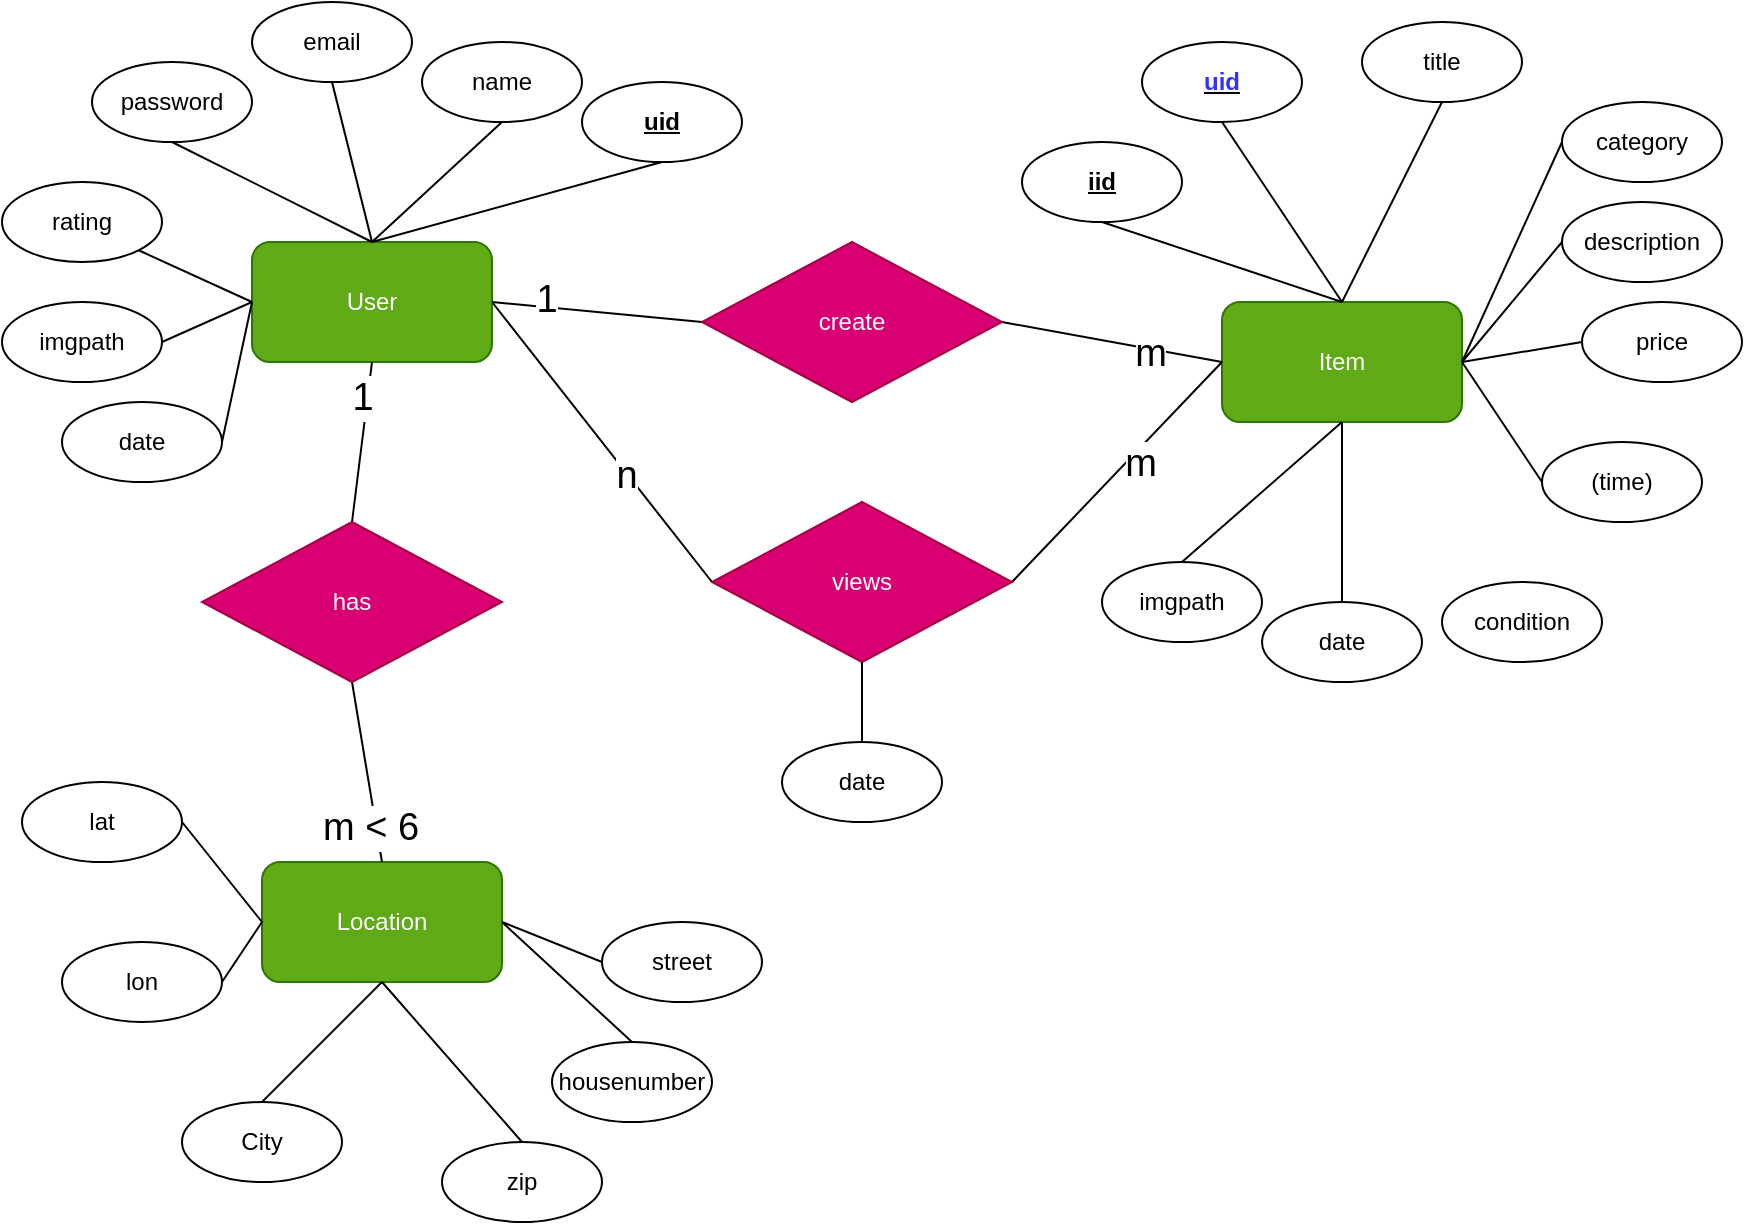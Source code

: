 <mxfile version="15.4.0" type="device"><diagram id="upSYuj-Emi52TLh0SFod" name="Page-1"><mxGraphModel dx="2272" dy="770" grid="1" gridSize="10" guides="1" tooltips="1" connect="1" arrows="1" fold="1" page="1" pageScale="1" pageWidth="850" pageHeight="1100" math="0" shadow="0"><root><mxCell id="0"/><mxCell id="1" parent="0"/><mxCell id="87zOLOv3OQOaKh2De3vN-56" style="edgeStyle=none;rounded=0;orthogonalLoop=1;jettySize=auto;html=1;exitX=1;exitY=0.5;exitDx=0;exitDy=0;entryX=0;entryY=0.5;entryDx=0;entryDy=0;fontSize=19;endArrow=none;endFill=0;" parent="1" source="87zOLOv3OQOaKh2De3vN-1" target="87zOLOv3OQOaKh2De3vN-55" edge="1"><mxGeometry relative="1" as="geometry"/></mxCell><mxCell id="87zOLOv3OQOaKh2De3vN-60" value="n" style="edgeLabel;html=1;align=center;verticalAlign=middle;resizable=0;points=[];fontSize=19;" parent="87zOLOv3OQOaKh2De3vN-56" vertex="1" connectable="0"><mxGeometry x="0.238" y="-1" relative="1" as="geometry"><mxPoint as="offset"/></mxGeometry></mxCell><mxCell id="87zOLOv3OQOaKh2De3vN-1" value="User" style="rounded=1;whiteSpace=wrap;html=1;fillColor=#60a917;strokeColor=#2D7600;fontColor=#ffffff;" parent="1" vertex="1"><mxGeometry x="105" y="270" width="120" height="60" as="geometry"/></mxCell><mxCell id="87zOLOv3OQOaKh2De3vN-2" value="Item" style="rounded=1;whiteSpace=wrap;html=1;fillColor=#60a917;strokeColor=#2D7600;fontColor=#ffffff;" parent="1" vertex="1"><mxGeometry x="590" y="300" width="120" height="60" as="geometry"/></mxCell><mxCell id="87zOLOv3OQOaKh2De3vN-3" value="Location" style="rounded=1;whiteSpace=wrap;html=1;fillColor=#60a917;strokeColor=#2D7600;fontColor=#ffffff;" parent="1" vertex="1"><mxGeometry x="110" y="580" width="120" height="60" as="geometry"/></mxCell><mxCell id="87zOLOv3OQOaKh2De3vN-8" style="rounded=0;orthogonalLoop=1;jettySize=auto;html=1;exitX=0;exitY=0.5;exitDx=0;exitDy=0;entryX=1;entryY=0.5;entryDx=0;entryDy=0;endArrow=none;endFill=0;" parent="1" source="87zOLOv3OQOaKh2De3vN-6" target="87zOLOv3OQOaKh2De3vN-1" edge="1"><mxGeometry relative="1" as="geometry"/></mxCell><mxCell id="87zOLOv3OQOaKh2De3vN-19" value="1" style="edgeLabel;html=1;align=center;verticalAlign=middle;resizable=0;points=[];fontSize=19;" parent="87zOLOv3OQOaKh2De3vN-8" vertex="1" connectable="0"><mxGeometry x="0.5" y="-4" relative="1" as="geometry"><mxPoint as="offset"/></mxGeometry></mxCell><mxCell id="87zOLOv3OQOaKh2De3vN-9" style="rounded=0;orthogonalLoop=1;jettySize=auto;html=1;exitX=1;exitY=0.5;exitDx=0;exitDy=0;entryX=0;entryY=0.5;entryDx=0;entryDy=0;endArrow=none;endFill=0;" parent="1" source="87zOLOv3OQOaKh2De3vN-6" target="87zOLOv3OQOaKh2De3vN-2" edge="1"><mxGeometry relative="1" as="geometry"/></mxCell><mxCell id="87zOLOv3OQOaKh2De3vN-18" value="m" style="edgeLabel;html=1;align=center;verticalAlign=middle;resizable=0;points=[];fontSize=19;" parent="87zOLOv3OQOaKh2De3vN-9" vertex="1" connectable="0"><mxGeometry x="0.367" y="-2" relative="1" as="geometry"><mxPoint x="-1" as="offset"/></mxGeometry></mxCell><mxCell id="87zOLOv3OQOaKh2De3vN-6" value="create" style="rhombus;whiteSpace=wrap;html=1;fillColor=#d80073;strokeColor=#A50040;fontColor=#ffffff;" parent="1" vertex="1"><mxGeometry x="330" y="270" width="150" height="80" as="geometry"/></mxCell><mxCell id="87zOLOv3OQOaKh2De3vN-47" style="edgeStyle=none;rounded=0;orthogonalLoop=1;jettySize=auto;html=1;exitX=0.5;exitY=1;exitDx=0;exitDy=0;entryX=0.5;entryY=0;entryDx=0;entryDy=0;fontSize=19;endArrow=none;endFill=0;" parent="1" source="87zOLOv3OQOaKh2De3vN-11" target="87zOLOv3OQOaKh2De3vN-3" edge="1"><mxGeometry relative="1" as="geometry"/></mxCell><mxCell id="87zOLOv3OQOaKh2De3vN-50" value="m &amp;lt; 6" style="edgeLabel;html=1;align=center;verticalAlign=middle;resizable=0;points=[];fontSize=19;" parent="87zOLOv3OQOaKh2De3vN-47" vertex="1" connectable="0"><mxGeometry x="0.6" y="-3" relative="1" as="geometry"><mxPoint as="offset"/></mxGeometry></mxCell><mxCell id="87zOLOv3OQOaKh2De3vN-48" style="edgeStyle=none;rounded=0;orthogonalLoop=1;jettySize=auto;html=1;exitX=0.5;exitY=0;exitDx=0;exitDy=0;entryX=0.5;entryY=1;entryDx=0;entryDy=0;fontSize=19;endArrow=none;endFill=0;" parent="1" source="87zOLOv3OQOaKh2De3vN-11" target="87zOLOv3OQOaKh2De3vN-1" edge="1"><mxGeometry relative="1" as="geometry"/></mxCell><mxCell id="87zOLOv3OQOaKh2De3vN-49" value="1" style="edgeLabel;html=1;align=center;verticalAlign=middle;resizable=0;points=[];fontSize=19;" parent="87zOLOv3OQOaKh2De3vN-48" vertex="1" connectable="0"><mxGeometry x="0.532" y="3" relative="1" as="geometry"><mxPoint as="offset"/></mxGeometry></mxCell><mxCell id="87zOLOv3OQOaKh2De3vN-11" value="has" style="rhombus;whiteSpace=wrap;html=1;fillColor=#d80073;strokeColor=#A50040;fontColor=#ffffff;" parent="1" vertex="1"><mxGeometry x="80" y="410" width="150" height="80" as="geometry"/></mxCell><mxCell id="87zOLOv3OQOaKh2De3vN-13" style="edgeStyle=none;rounded=0;orthogonalLoop=1;jettySize=auto;html=1;exitX=0.5;exitY=1;exitDx=0;exitDy=0;entryX=0.5;entryY=0;entryDx=0;entryDy=0;endArrow=none;endFill=0;" parent="1" source="87zOLOv3OQOaKh2De3vN-12" target="87zOLOv3OQOaKh2De3vN-1" edge="1"><mxGeometry relative="1" as="geometry"/></mxCell><mxCell id="87zOLOv3OQOaKh2De3vN-12" value="&lt;u&gt;&lt;b&gt;uid&lt;/b&gt;&lt;/u&gt;" style="ellipse;whiteSpace=wrap;html=1;" parent="1" vertex="1"><mxGeometry x="270" y="190" width="80" height="40" as="geometry"/></mxCell><mxCell id="87zOLOv3OQOaKh2De3vN-15" style="edgeStyle=none;rounded=0;orthogonalLoop=1;jettySize=auto;html=1;exitX=0.5;exitY=1;exitDx=0;exitDy=0;entryX=0.5;entryY=0;entryDx=0;entryDy=0;endArrow=none;endFill=0;" parent="1" source="87zOLOv3OQOaKh2De3vN-14" target="87zOLOv3OQOaKh2De3vN-1" edge="1"><mxGeometry relative="1" as="geometry"/></mxCell><mxCell id="87zOLOv3OQOaKh2De3vN-14" value="name" style="ellipse;whiteSpace=wrap;html=1;" parent="1" vertex="1"><mxGeometry x="190" y="170" width="80" height="40" as="geometry"/></mxCell><mxCell id="87zOLOv3OQOaKh2De3vN-20" style="edgeStyle=none;rounded=0;orthogonalLoop=1;jettySize=auto;html=1;exitX=0.5;exitY=1;exitDx=0;exitDy=0;entryX=0.5;entryY=0;entryDx=0;entryDy=0;fontSize=19;endArrow=none;endFill=0;" parent="1" source="87zOLOv3OQOaKh2De3vN-16" target="87zOLOv3OQOaKh2De3vN-2" edge="1"><mxGeometry relative="1" as="geometry"/></mxCell><mxCell id="87zOLOv3OQOaKh2De3vN-16" value="&lt;u&gt;&lt;b&gt;iid&lt;/b&gt;&lt;/u&gt;" style="ellipse;whiteSpace=wrap;html=1;" parent="1" vertex="1"><mxGeometry x="490" y="220" width="80" height="40" as="geometry"/></mxCell><mxCell id="87zOLOv3OQOaKh2De3vN-54" style="edgeStyle=none;rounded=0;orthogonalLoop=1;jettySize=auto;html=1;exitX=0.5;exitY=1;exitDx=0;exitDy=0;entryX=0.5;entryY=0;entryDx=0;entryDy=0;fontSize=19;endArrow=none;endFill=0;" parent="1" source="87zOLOv3OQOaKh2De3vN-17" target="87zOLOv3OQOaKh2De3vN-2" edge="1"><mxGeometry relative="1" as="geometry"><mxPoint x="640" y="240" as="sourcePoint"/></mxGeometry></mxCell><mxCell id="87zOLOv3OQOaKh2De3vN-17" value="&lt;u&gt;&lt;b&gt;&lt;font color=&quot;#3333ff&quot;&gt;uid&lt;/font&gt;&lt;/b&gt;&lt;/u&gt;" style="ellipse;whiteSpace=wrap;html=1;" parent="1" vertex="1"><mxGeometry x="550" y="170" width="80" height="40" as="geometry"/></mxCell><mxCell id="87zOLOv3OQOaKh2De3vN-27" style="edgeStyle=none;rounded=0;orthogonalLoop=1;jettySize=auto;html=1;exitX=0.5;exitY=1;exitDx=0;exitDy=0;entryX=0.5;entryY=0;entryDx=0;entryDy=0;fontSize=19;endArrow=none;endFill=0;" parent="1" source="87zOLOv3OQOaKh2De3vN-23" target="87zOLOv3OQOaKh2De3vN-2" edge="1"><mxGeometry relative="1" as="geometry"/></mxCell><mxCell id="87zOLOv3OQOaKh2De3vN-23" value="title" style="ellipse;whiteSpace=wrap;html=1;" parent="1" vertex="1"><mxGeometry x="660" y="160" width="80" height="40" as="geometry"/></mxCell><mxCell id="87zOLOv3OQOaKh2De3vN-29" style="edgeStyle=none;rounded=0;orthogonalLoop=1;jettySize=auto;html=1;exitX=0.5;exitY=1;exitDx=0;exitDy=0;entryX=0.5;entryY=0;entryDx=0;entryDy=0;fontSize=19;endArrow=none;endFill=0;" parent="1" source="87zOLOv3OQOaKh2De3vN-24" target="87zOLOv3OQOaKh2De3vN-1" edge="1"><mxGeometry relative="1" as="geometry"/></mxCell><mxCell id="87zOLOv3OQOaKh2De3vN-24" value="email" style="ellipse;whiteSpace=wrap;html=1;" parent="1" vertex="1"><mxGeometry x="105" y="150" width="80" height="40" as="geometry"/></mxCell><mxCell id="87zOLOv3OQOaKh2De3vN-74" style="edgeStyle=none;rounded=0;orthogonalLoop=1;jettySize=auto;html=1;exitX=0;exitY=0.5;exitDx=0;exitDy=0;entryX=1;entryY=0.5;entryDx=0;entryDy=0;fontSize=19;endArrow=none;endFill=0;" parent="1" source="87zOLOv3OQOaKh2De3vN-25" target="87zOLOv3OQOaKh2De3vN-2" edge="1"><mxGeometry relative="1" as="geometry"/></mxCell><mxCell id="87zOLOv3OQOaKh2De3vN-25" value="price" style="ellipse;whiteSpace=wrap;html=1;" parent="1" vertex="1"><mxGeometry x="770" y="300" width="80" height="40" as="geometry"/></mxCell><mxCell id="87zOLOv3OQOaKh2De3vN-35" style="edgeStyle=none;rounded=0;orthogonalLoop=1;jettySize=auto;html=1;exitX=0;exitY=0.5;exitDx=0;exitDy=0;entryX=1;entryY=0.5;entryDx=0;entryDy=0;fontSize=19;endArrow=none;endFill=0;" parent="1" source="87zOLOv3OQOaKh2De3vN-31" target="87zOLOv3OQOaKh2De3vN-3" edge="1"><mxGeometry relative="1" as="geometry"/></mxCell><mxCell id="87zOLOv3OQOaKh2De3vN-31" value="street" style="ellipse;whiteSpace=wrap;html=1;" parent="1" vertex="1"><mxGeometry x="280" y="610" width="80" height="40" as="geometry"/></mxCell><mxCell id="87zOLOv3OQOaKh2De3vN-41" style="edgeStyle=none;rounded=0;orthogonalLoop=1;jettySize=auto;html=1;exitX=0.5;exitY=0;exitDx=0;exitDy=0;entryX=0.5;entryY=1;entryDx=0;entryDy=0;fontSize=19;endArrow=none;endFill=0;" parent="1" source="87zOLOv3OQOaKh2De3vN-32" target="87zOLOv3OQOaKh2De3vN-3" edge="1"><mxGeometry relative="1" as="geometry"/></mxCell><mxCell id="87zOLOv3OQOaKh2De3vN-32" value="zip" style="ellipse;whiteSpace=wrap;html=1;" parent="1" vertex="1"><mxGeometry x="200" y="720" width="80" height="40" as="geometry"/></mxCell><mxCell id="87zOLOv3OQOaKh2De3vN-40" style="edgeStyle=none;rounded=0;orthogonalLoop=1;jettySize=auto;html=1;exitX=0.5;exitY=0;exitDx=0;exitDy=0;entryX=1;entryY=0.5;entryDx=0;entryDy=0;fontSize=19;endArrow=none;endFill=0;" parent="1" source="87zOLOv3OQOaKh2De3vN-33" target="87zOLOv3OQOaKh2De3vN-3" edge="1"><mxGeometry relative="1" as="geometry"/></mxCell><mxCell id="87zOLOv3OQOaKh2De3vN-33" value="housenumber" style="ellipse;whiteSpace=wrap;html=1;" parent="1" vertex="1"><mxGeometry x="255" y="670" width="80" height="40" as="geometry"/></mxCell><mxCell id="87zOLOv3OQOaKh2De3vN-37" style="edgeStyle=none;rounded=0;orthogonalLoop=1;jettySize=auto;html=1;exitX=0.5;exitY=0;exitDx=0;exitDy=0;entryX=0.5;entryY=1;entryDx=0;entryDy=0;fontSize=19;endArrow=none;endFill=0;" parent="1" source="87zOLOv3OQOaKh2De3vN-34" target="87zOLOv3OQOaKh2De3vN-3" edge="1"><mxGeometry relative="1" as="geometry"/></mxCell><mxCell id="87zOLOv3OQOaKh2De3vN-34" value="City" style="ellipse;whiteSpace=wrap;html=1;" parent="1" vertex="1"><mxGeometry x="70" y="700" width="80" height="40" as="geometry"/></mxCell><mxCell id="87zOLOv3OQOaKh2De3vN-51" style="edgeStyle=none;rounded=0;orthogonalLoop=1;jettySize=auto;html=1;exitX=1;exitY=0.5;exitDx=0;exitDy=0;entryX=0;entryY=0.5;entryDx=0;entryDy=0;fontSize=19;endArrow=none;endFill=0;" parent="1" source="87zOLOv3OQOaKh2De3vN-42" target="87zOLOv3OQOaKh2De3vN-3" edge="1"><mxGeometry relative="1" as="geometry"/></mxCell><mxCell id="87zOLOv3OQOaKh2De3vN-42" value="lon" style="ellipse;whiteSpace=wrap;html=1;" parent="1" vertex="1"><mxGeometry x="10" y="620" width="80" height="40" as="geometry"/></mxCell><mxCell id="87zOLOv3OQOaKh2De3vN-44" style="edgeStyle=none;rounded=0;orthogonalLoop=1;jettySize=auto;html=1;exitX=1;exitY=0.5;exitDx=0;exitDy=0;entryX=0;entryY=0.5;entryDx=0;entryDy=0;fontSize=19;endArrow=none;endFill=0;" parent="1" source="87zOLOv3OQOaKh2De3vN-43" target="87zOLOv3OQOaKh2De3vN-3" edge="1"><mxGeometry relative="1" as="geometry"/></mxCell><mxCell id="87zOLOv3OQOaKh2De3vN-43" value="lat" style="ellipse;whiteSpace=wrap;html=1;" parent="1" vertex="1"><mxGeometry x="-10" y="540" width="80" height="40" as="geometry"/></mxCell><mxCell id="87zOLOv3OQOaKh2De3vN-45" style="edgeStyle=none;rounded=0;orthogonalLoop=1;jettySize=auto;html=1;exitX=1;exitY=0.5;exitDx=0;exitDy=0;fontSize=19;endArrow=none;endFill=0;" parent="1" source="87zOLOv3OQOaKh2De3vN-42" target="87zOLOv3OQOaKh2De3vN-42" edge="1"><mxGeometry relative="1" as="geometry"/></mxCell><mxCell id="87zOLOv3OQOaKh2De3vN-53" style="edgeStyle=none;rounded=0;orthogonalLoop=1;jettySize=auto;html=1;exitX=1;exitY=1;exitDx=0;exitDy=0;entryX=0;entryY=0.5;entryDx=0;entryDy=0;fontSize=19;endArrow=none;endFill=0;" parent="1" source="87zOLOv3OQOaKh2De3vN-52" target="87zOLOv3OQOaKh2De3vN-1" edge="1"><mxGeometry relative="1" as="geometry"/></mxCell><mxCell id="87zOLOv3OQOaKh2De3vN-52" value="rating" style="ellipse;whiteSpace=wrap;html=1;" parent="1" vertex="1"><mxGeometry x="-20" y="240" width="80" height="40" as="geometry"/></mxCell><mxCell id="87zOLOv3OQOaKh2De3vN-57" style="edgeStyle=none;rounded=0;orthogonalLoop=1;jettySize=auto;html=1;exitX=1;exitY=0.5;exitDx=0;exitDy=0;entryX=0;entryY=0.5;entryDx=0;entryDy=0;fontSize=19;endArrow=none;endFill=0;" parent="1" source="87zOLOv3OQOaKh2De3vN-55" target="87zOLOv3OQOaKh2De3vN-2" edge="1"><mxGeometry relative="1" as="geometry"/></mxCell><mxCell id="87zOLOv3OQOaKh2De3vN-61" value="m" style="edgeLabel;html=1;align=center;verticalAlign=middle;resizable=0;points=[];fontSize=19;" parent="87zOLOv3OQOaKh2De3vN-57" vertex="1" connectable="0"><mxGeometry x="0.144" y="-5" relative="1" as="geometry"><mxPoint as="offset"/></mxGeometry></mxCell><mxCell id="87zOLOv3OQOaKh2De3vN-55" value="views" style="rhombus;whiteSpace=wrap;html=1;fillColor=#d80073;strokeColor=#A50040;fontColor=#ffffff;" parent="1" vertex="1"><mxGeometry x="335" y="400" width="150" height="80" as="geometry"/></mxCell><mxCell id="87zOLOv3OQOaKh2De3vN-59" style="edgeStyle=none;rounded=0;orthogonalLoop=1;jettySize=auto;html=1;exitX=0.5;exitY=0;exitDx=0;exitDy=0;entryX=0.5;entryY=1;entryDx=0;entryDy=0;fontSize=19;endArrow=none;endFill=0;" parent="1" source="87zOLOv3OQOaKh2De3vN-58" target="87zOLOv3OQOaKh2De3vN-55" edge="1"><mxGeometry relative="1" as="geometry"/></mxCell><mxCell id="87zOLOv3OQOaKh2De3vN-58" value="date" style="ellipse;whiteSpace=wrap;html=1;" parent="1" vertex="1"><mxGeometry x="370" y="520" width="80" height="40" as="geometry"/></mxCell><mxCell id="87zOLOv3OQOaKh2De3vN-72" style="edgeStyle=none;rounded=0;orthogonalLoop=1;jettySize=auto;html=1;exitX=0;exitY=0.5;exitDx=0;exitDy=0;entryX=1;entryY=0.5;entryDx=0;entryDy=0;fontSize=19;endArrow=none;endFill=0;" parent="1" source="87zOLOv3OQOaKh2De3vN-71" target="87zOLOv3OQOaKh2De3vN-2" edge="1"><mxGeometry relative="1" as="geometry"/></mxCell><mxCell id="87zOLOv3OQOaKh2De3vN-71" value="category" style="ellipse;whiteSpace=wrap;html=1;" parent="1" vertex="1"><mxGeometry x="760" y="200" width="80" height="40" as="geometry"/></mxCell><mxCell id="87zOLOv3OQOaKh2De3vN-76" style="edgeStyle=none;rounded=0;orthogonalLoop=1;jettySize=auto;html=1;exitX=0;exitY=0.5;exitDx=0;exitDy=0;entryX=1;entryY=0.5;entryDx=0;entryDy=0;fontSize=19;endArrow=none;endFill=0;" parent="1" source="87zOLOv3OQOaKh2De3vN-75" target="87zOLOv3OQOaKh2De3vN-2" edge="1"><mxGeometry relative="1" as="geometry"/></mxCell><mxCell id="87zOLOv3OQOaKh2De3vN-75" value="(time)" style="ellipse;whiteSpace=wrap;html=1;" parent="1" vertex="1"><mxGeometry x="750" y="370" width="80" height="40" as="geometry"/></mxCell><mxCell id="87zOLOv3OQOaKh2De3vN-79" style="edgeStyle=none;rounded=0;orthogonalLoop=1;jettySize=auto;html=1;exitX=1;exitY=0.5;exitDx=0;exitDy=0;entryX=0;entryY=0.5;entryDx=0;entryDy=0;fontSize=19;endArrow=none;endFill=0;" parent="1" source="87zOLOv3OQOaKh2De3vN-77" target="87zOLOv3OQOaKh2De3vN-1" edge="1"><mxGeometry relative="1" as="geometry"/></mxCell><mxCell id="87zOLOv3OQOaKh2De3vN-77" value="imgpath" style="ellipse;whiteSpace=wrap;html=1;" parent="1" vertex="1"><mxGeometry x="-20" y="300" width="80" height="40" as="geometry"/></mxCell><mxCell id="87zOLOv3OQOaKh2De3vN-80" style="edgeStyle=none;rounded=0;orthogonalLoop=1;jettySize=auto;html=1;exitX=0.5;exitY=0;exitDx=0;exitDy=0;entryX=0.5;entryY=1;entryDx=0;entryDy=0;fontSize=19;endArrow=none;endFill=0;" parent="1" source="87zOLOv3OQOaKh2De3vN-78" target="87zOLOv3OQOaKh2De3vN-2" edge="1"><mxGeometry relative="1" as="geometry"/></mxCell><mxCell id="87zOLOv3OQOaKh2De3vN-78" value="imgpath" style="ellipse;whiteSpace=wrap;html=1;" parent="1" vertex="1"><mxGeometry x="530" y="430" width="80" height="40" as="geometry"/></mxCell><mxCell id="87zOLOv3OQOaKh2De3vN-82" style="edgeStyle=none;rounded=0;orthogonalLoop=1;jettySize=auto;html=1;exitX=1;exitY=0.5;exitDx=0;exitDy=0;entryX=0;entryY=0.5;entryDx=0;entryDy=0;fontSize=19;endArrow=none;endFill=0;" parent="1" source="87zOLOv3OQOaKh2De3vN-81" target="87zOLOv3OQOaKh2De3vN-1" edge="1"><mxGeometry relative="1" as="geometry"/></mxCell><mxCell id="87zOLOv3OQOaKh2De3vN-81" value="date" style="ellipse;whiteSpace=wrap;html=1;" parent="1" vertex="1"><mxGeometry x="10" y="350" width="80" height="40" as="geometry"/></mxCell><mxCell id="87zOLOv3OQOaKh2De3vN-84" style="edgeStyle=none;rounded=0;orthogonalLoop=1;jettySize=auto;html=1;exitX=0.5;exitY=0;exitDx=0;exitDy=0;entryX=0.5;entryY=1;entryDx=0;entryDy=0;fontSize=19;endArrow=none;endFill=0;" parent="1" source="87zOLOv3OQOaKh2De3vN-83" target="87zOLOv3OQOaKh2De3vN-2" edge="1"><mxGeometry relative="1" as="geometry"/></mxCell><mxCell id="87zOLOv3OQOaKh2De3vN-83" value="date" style="ellipse;whiteSpace=wrap;html=1;" parent="1" vertex="1"><mxGeometry x="610" y="450" width="80" height="40" as="geometry"/></mxCell><mxCell id="87zOLOv3OQOaKh2De3vN-87" style="edgeStyle=none;rounded=0;orthogonalLoop=1;jettySize=auto;html=1;exitX=0.5;exitY=1;exitDx=0;exitDy=0;entryX=0.5;entryY=0;entryDx=0;entryDy=0;fontSize=19;endArrow=none;endFill=0;" parent="1" source="87zOLOv3OQOaKh2De3vN-86" target="87zOLOv3OQOaKh2De3vN-1" edge="1"><mxGeometry relative="1" as="geometry"/></mxCell><mxCell id="87zOLOv3OQOaKh2De3vN-86" value="password" style="ellipse;whiteSpace=wrap;html=1;" parent="1" vertex="1"><mxGeometry x="25" y="180" width="80" height="40" as="geometry"/></mxCell><mxCell id="87zOLOv3OQOaKh2De3vN-89" style="edgeStyle=none;rounded=0;orthogonalLoop=1;jettySize=auto;html=1;exitX=0;exitY=0.5;exitDx=0;exitDy=0;entryX=1;entryY=0.5;entryDx=0;entryDy=0;fontSize=19;endArrow=none;endFill=0;" parent="1" source="87zOLOv3OQOaKh2De3vN-88" target="87zOLOv3OQOaKh2De3vN-2" edge="1"><mxGeometry relative="1" as="geometry"/></mxCell><mxCell id="87zOLOv3OQOaKh2De3vN-88" value="description" style="ellipse;whiteSpace=wrap;html=1;" parent="1" vertex="1"><mxGeometry x="760" y="250" width="80" height="40" as="geometry"/></mxCell><mxCell id="87zOLOv3OQOaKh2De3vN-90" value="condition" style="ellipse;whiteSpace=wrap;html=1;" parent="1" vertex="1"><mxGeometry x="700" y="440" width="80" height="40" as="geometry"/></mxCell></root></mxGraphModel></diagram></mxfile>